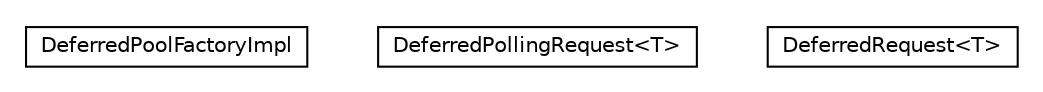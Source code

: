 #!/usr/local/bin/dot
#
# Class diagram 
# Generated by UMLGraph version R5_6-24-gf6e263 (http://www.umlgraph.org/)
#

digraph G {
	edge [fontname="Helvetica",fontsize=10,labelfontname="Helvetica",labelfontsize=10];
	node [fontname="Helvetica",fontsize=10,shape=plaintext];
	nodesep=0.25;
	ranksep=0.5;
	// io.reinert.requestor.core.deferred.DeferredPoolFactoryImpl
	c999 [label=<<table title="io.reinert.requestor.core.deferred.DeferredPoolFactoryImpl" border="0" cellborder="1" cellspacing="0" cellpadding="2" port="p" href="./DeferredPoolFactoryImpl.html">
		<tr><td><table border="0" cellspacing="0" cellpadding="1">
<tr><td align="center" balign="center"> DeferredPoolFactoryImpl </td></tr>
		</table></td></tr>
		</table>>, URL="./DeferredPoolFactoryImpl.html", fontname="Helvetica", fontcolor="black", fontsize=10.0];
	// io.reinert.requestor.core.deferred.DeferredPollingRequest<T>
	c1000 [label=<<table title="io.reinert.requestor.core.deferred.DeferredPollingRequest" border="0" cellborder="1" cellspacing="0" cellpadding="2" port="p" href="./DeferredPollingRequest.html">
		<tr><td><table border="0" cellspacing="0" cellpadding="1">
<tr><td align="center" balign="center"> DeferredPollingRequest&lt;T&gt; </td></tr>
		</table></td></tr>
		</table>>, URL="./DeferredPollingRequest.html", fontname="Helvetica", fontcolor="black", fontsize=10.0];
	// io.reinert.requestor.core.deferred.DeferredRequest<T>
	c1001 [label=<<table title="io.reinert.requestor.core.deferred.DeferredRequest" border="0" cellborder="1" cellspacing="0" cellpadding="2" port="p" href="./DeferredRequest.html">
		<tr><td><table border="0" cellspacing="0" cellpadding="1">
<tr><td align="center" balign="center"> DeferredRequest&lt;T&gt; </td></tr>
		</table></td></tr>
		</table>>, URL="./DeferredRequest.html", fontname="Helvetica", fontcolor="black", fontsize=10.0];
}

